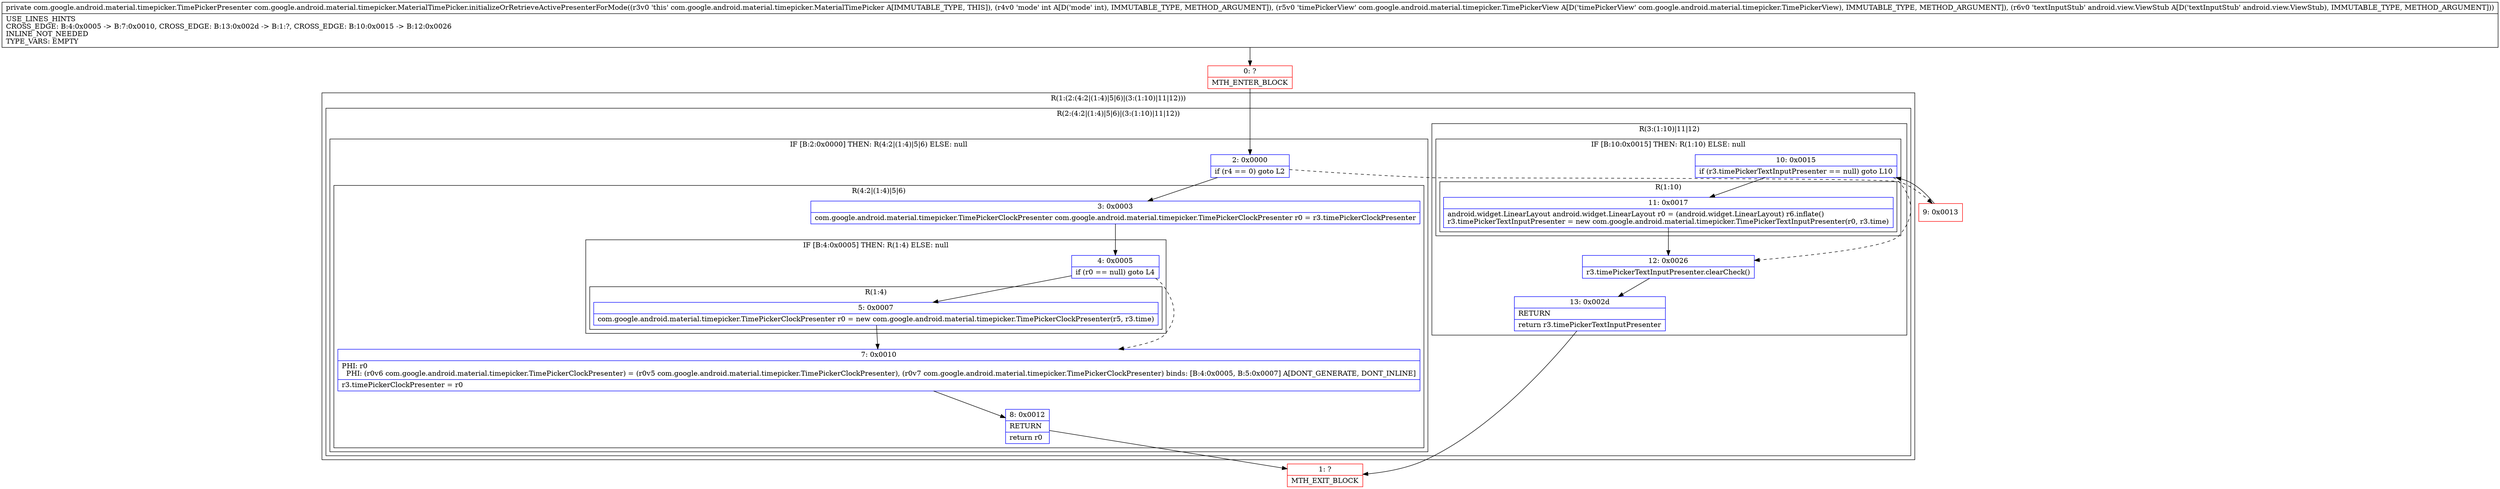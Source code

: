 digraph "CFG forcom.google.android.material.timepicker.MaterialTimePicker.initializeOrRetrieveActivePresenterForMode(ILcom\/google\/android\/material\/timepicker\/TimePickerView;Landroid\/view\/ViewStub;)Lcom\/google\/android\/material\/timepicker\/TimePickerPresenter;" {
subgraph cluster_Region_1642723313 {
label = "R(1:(2:(4:2|(1:4)|5|6)|(3:(1:10)|11|12)))";
node [shape=record,color=blue];
subgraph cluster_Region_1234948220 {
label = "R(2:(4:2|(1:4)|5|6)|(3:(1:10)|11|12))";
node [shape=record,color=blue];
subgraph cluster_IfRegion_1511767124 {
label = "IF [B:2:0x0000] THEN: R(4:2|(1:4)|5|6) ELSE: null";
node [shape=record,color=blue];
Node_2 [shape=record,label="{2\:\ 0x0000|if (r4 == 0) goto L2\l}"];
subgraph cluster_Region_227004604 {
label = "R(4:2|(1:4)|5|6)";
node [shape=record,color=blue];
Node_3 [shape=record,label="{3\:\ 0x0003|com.google.android.material.timepicker.TimePickerClockPresenter com.google.android.material.timepicker.TimePickerClockPresenter r0 = r3.timePickerClockPresenter\l}"];
subgraph cluster_IfRegion_1341221670 {
label = "IF [B:4:0x0005] THEN: R(1:4) ELSE: null";
node [shape=record,color=blue];
Node_4 [shape=record,label="{4\:\ 0x0005|if (r0 == null) goto L4\l}"];
subgraph cluster_Region_1619147733 {
label = "R(1:4)";
node [shape=record,color=blue];
Node_5 [shape=record,label="{5\:\ 0x0007|com.google.android.material.timepicker.TimePickerClockPresenter r0 = new com.google.android.material.timepicker.TimePickerClockPresenter(r5, r3.time)\l}"];
}
}
Node_7 [shape=record,label="{7\:\ 0x0010|PHI: r0 \l  PHI: (r0v6 com.google.android.material.timepicker.TimePickerClockPresenter) = (r0v5 com.google.android.material.timepicker.TimePickerClockPresenter), (r0v7 com.google.android.material.timepicker.TimePickerClockPresenter) binds: [B:4:0x0005, B:5:0x0007] A[DONT_GENERATE, DONT_INLINE]\l|r3.timePickerClockPresenter = r0\l}"];
Node_8 [shape=record,label="{8\:\ 0x0012|RETURN\l|return r0\l}"];
}
}
subgraph cluster_Region_1139397634 {
label = "R(3:(1:10)|11|12)";
node [shape=record,color=blue];
subgraph cluster_IfRegion_1838278129 {
label = "IF [B:10:0x0015] THEN: R(1:10) ELSE: null";
node [shape=record,color=blue];
Node_10 [shape=record,label="{10\:\ 0x0015|if (r3.timePickerTextInputPresenter == null) goto L10\l}"];
subgraph cluster_Region_2130994452 {
label = "R(1:10)";
node [shape=record,color=blue];
Node_11 [shape=record,label="{11\:\ 0x0017|android.widget.LinearLayout android.widget.LinearLayout r0 = (android.widget.LinearLayout) r6.inflate()\lr3.timePickerTextInputPresenter = new com.google.android.material.timepicker.TimePickerTextInputPresenter(r0, r3.time)\l}"];
}
}
Node_12 [shape=record,label="{12\:\ 0x0026|r3.timePickerTextInputPresenter.clearCheck()\l}"];
Node_13 [shape=record,label="{13\:\ 0x002d|RETURN\l|return r3.timePickerTextInputPresenter\l}"];
}
}
}
Node_0 [shape=record,color=red,label="{0\:\ ?|MTH_ENTER_BLOCK\l}"];
Node_1 [shape=record,color=red,label="{1\:\ ?|MTH_EXIT_BLOCK\l}"];
Node_9 [shape=record,color=red,label="{9\:\ 0x0013}"];
MethodNode[shape=record,label="{private com.google.android.material.timepicker.TimePickerPresenter com.google.android.material.timepicker.MaterialTimePicker.initializeOrRetrieveActivePresenterForMode((r3v0 'this' com.google.android.material.timepicker.MaterialTimePicker A[IMMUTABLE_TYPE, THIS]), (r4v0 'mode' int A[D('mode' int), IMMUTABLE_TYPE, METHOD_ARGUMENT]), (r5v0 'timePickerView' com.google.android.material.timepicker.TimePickerView A[D('timePickerView' com.google.android.material.timepicker.TimePickerView), IMMUTABLE_TYPE, METHOD_ARGUMENT]), (r6v0 'textInputStub' android.view.ViewStub A[D('textInputStub' android.view.ViewStub), IMMUTABLE_TYPE, METHOD_ARGUMENT]))  | USE_LINES_HINTS\lCROSS_EDGE: B:4:0x0005 \-\> B:7:0x0010, CROSS_EDGE: B:13:0x002d \-\> B:1:?, CROSS_EDGE: B:10:0x0015 \-\> B:12:0x0026\lINLINE_NOT_NEEDED\lTYPE_VARS: EMPTY\l}"];
MethodNode -> Node_0;Node_2 -> Node_3;
Node_2 -> Node_9[style=dashed];
Node_3 -> Node_4;
Node_4 -> Node_5;
Node_4 -> Node_7[style=dashed];
Node_5 -> Node_7;
Node_7 -> Node_8;
Node_8 -> Node_1;
Node_10 -> Node_11;
Node_10 -> Node_12[style=dashed];
Node_11 -> Node_12;
Node_12 -> Node_13;
Node_13 -> Node_1;
Node_0 -> Node_2;
Node_9 -> Node_10;
}

